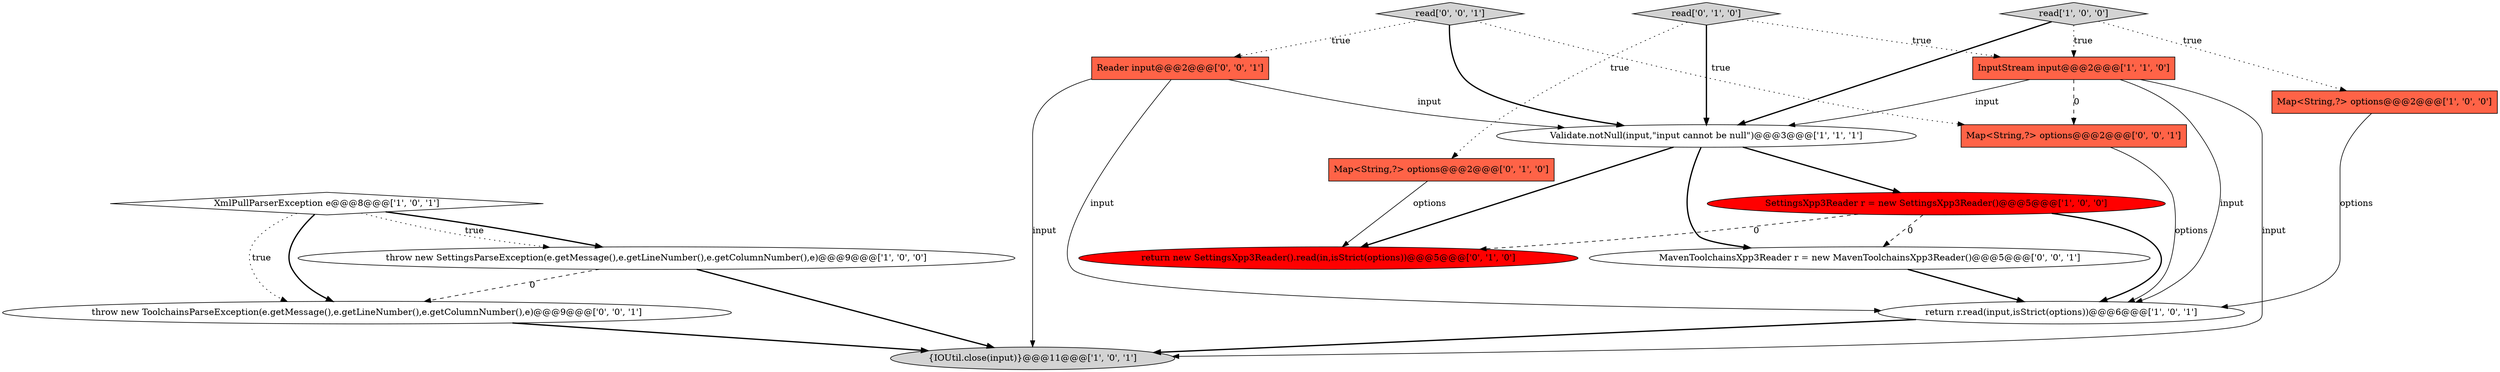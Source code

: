 digraph {
16 [style = filled, label = "read['0', '0', '1']", fillcolor = lightgray, shape = diamond image = "AAA0AAABBB3BBB"];
10 [style = filled, label = "read['0', '1', '0']", fillcolor = lightgray, shape = diamond image = "AAA0AAABBB2BBB"];
5 [style = filled, label = "Map<String,?> options@@@2@@@['1', '0', '0']", fillcolor = tomato, shape = box image = "AAA0AAABBB1BBB"];
1 [style = filled, label = "{IOUtil.close(input)}@@@11@@@['1', '0', '1']", fillcolor = lightgray, shape = ellipse image = "AAA0AAABBB1BBB"];
12 [style = filled, label = "Reader input@@@2@@@['0', '0', '1']", fillcolor = tomato, shape = box image = "AAA0AAABBB3BBB"];
2 [style = filled, label = "SettingsXpp3Reader r = new SettingsXpp3Reader()@@@5@@@['1', '0', '0']", fillcolor = red, shape = ellipse image = "AAA1AAABBB1BBB"];
15 [style = filled, label = "throw new ToolchainsParseException(e.getMessage(),e.getLineNumber(),e.getColumnNumber(),e)@@@9@@@['0', '0', '1']", fillcolor = white, shape = ellipse image = "AAA0AAABBB3BBB"];
0 [style = filled, label = "XmlPullParserException e@@@8@@@['1', '0', '1']", fillcolor = white, shape = diamond image = "AAA0AAABBB1BBB"];
7 [style = filled, label = "InputStream input@@@2@@@['1', '1', '0']", fillcolor = tomato, shape = box image = "AAA0AAABBB1BBB"];
14 [style = filled, label = "MavenToolchainsXpp3Reader r = new MavenToolchainsXpp3Reader()@@@5@@@['0', '0', '1']", fillcolor = white, shape = ellipse image = "AAA0AAABBB3BBB"];
9 [style = filled, label = "Map<String,?> options@@@2@@@['0', '1', '0']", fillcolor = tomato, shape = box image = "AAA0AAABBB2BBB"];
8 [style = filled, label = "return r.read(input,isStrict(options))@@@6@@@['1', '0', '1']", fillcolor = white, shape = ellipse image = "AAA0AAABBB1BBB"];
6 [style = filled, label = "Validate.notNull(input,\"input cannot be null\")@@@3@@@['1', '1', '1']", fillcolor = white, shape = ellipse image = "AAA0AAABBB1BBB"];
11 [style = filled, label = "return new SettingsXpp3Reader().read(in,isStrict(options))@@@5@@@['0', '1', '0']", fillcolor = red, shape = ellipse image = "AAA1AAABBB2BBB"];
13 [style = filled, label = "Map<String,?> options@@@2@@@['0', '0', '1']", fillcolor = tomato, shape = box image = "AAA0AAABBB3BBB"];
4 [style = filled, label = "throw new SettingsParseException(e.getMessage(),e.getLineNumber(),e.getColumnNumber(),e)@@@9@@@['1', '0', '0']", fillcolor = white, shape = ellipse image = "AAA0AAABBB1BBB"];
3 [style = filled, label = "read['1', '0', '0']", fillcolor = lightgray, shape = diamond image = "AAA0AAABBB1BBB"];
3->7 [style = dotted, label="true"];
16->12 [style = dotted, label="true"];
7->8 [style = solid, label="input"];
16->13 [style = dotted, label="true"];
0->15 [style = dotted, label="true"];
16->6 [style = bold, label=""];
9->11 [style = solid, label="options"];
0->4 [style = dotted, label="true"];
12->6 [style = solid, label="input"];
3->6 [style = bold, label=""];
10->9 [style = dotted, label="true"];
10->6 [style = bold, label=""];
7->1 [style = solid, label="input"];
0->15 [style = bold, label=""];
12->1 [style = solid, label="input"];
6->2 [style = bold, label=""];
6->14 [style = bold, label=""];
7->6 [style = solid, label="input"];
8->1 [style = bold, label=""];
3->5 [style = dotted, label="true"];
2->14 [style = dashed, label="0"];
13->8 [style = solid, label="options"];
12->8 [style = solid, label="input"];
0->4 [style = bold, label=""];
4->15 [style = dashed, label="0"];
6->11 [style = bold, label=""];
7->13 [style = dashed, label="0"];
5->8 [style = solid, label="options"];
2->11 [style = dashed, label="0"];
4->1 [style = bold, label=""];
14->8 [style = bold, label=""];
10->7 [style = dotted, label="true"];
2->8 [style = bold, label=""];
15->1 [style = bold, label=""];
}
